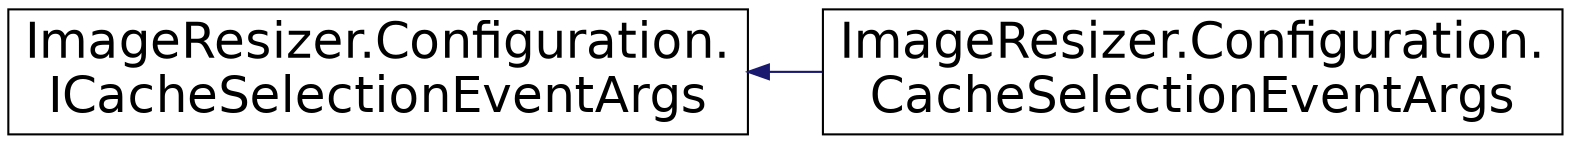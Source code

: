 digraph "Graphical Class Hierarchy"
{
  edge [fontname="Helvetica",fontsize="24",labelfontname="Helvetica",labelfontsize="24"];
  node [fontname="Helvetica",fontsize="24",shape=record];
  rankdir="LR";
  Node1 [label="ImageResizer.Configuration.\lICacheSelectionEventArgs",height=0.2,width=0.4,color="black", fillcolor="white", style="filled",URL="$interface_image_resizer_1_1_configuration_1_1_i_cache_selection_event_args.html"];
  Node1 -> Node2 [dir="back",color="midnightblue",fontsize="24",style="solid",fontname="Helvetica"];
  Node2 [label="ImageResizer.Configuration.\lCacheSelectionEventArgs",height=0.2,width=0.4,color="black", fillcolor="white", style="filled",URL="$class_image_resizer_1_1_configuration_1_1_cache_selection_event_args.html"];
}
